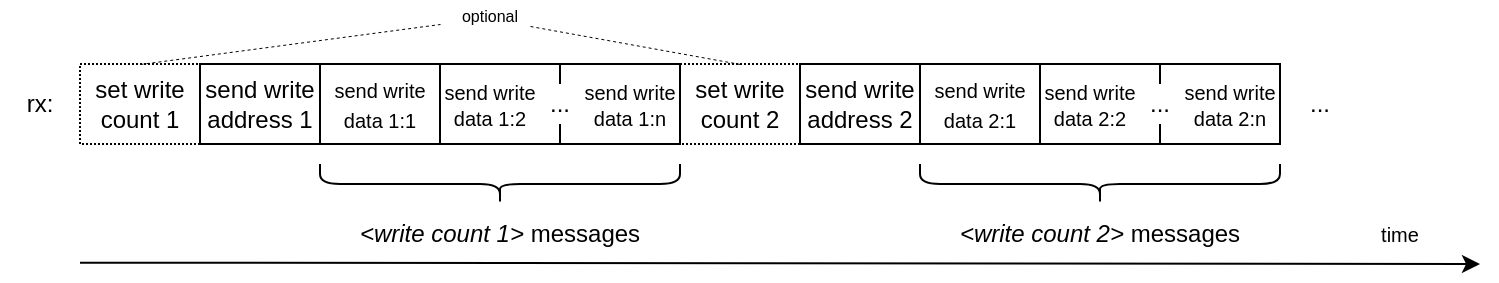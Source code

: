 <mxfile version="24.5.1" type="device">
  <diagram name="Page-1" id="VRQ-eqveoxbWvyRMkIMF">
    <mxGraphModel dx="733" dy="500" grid="1" gridSize="10" guides="1" tooltips="1" connect="1" arrows="1" fold="1" page="1" pageScale="1" pageWidth="827" pageHeight="1169" math="0" shadow="0">
      <root>
        <mxCell id="0" />
        <mxCell id="1" parent="0" />
        <mxCell id="KTuFexH3HzrLYxm0M4yM-2" value="rx:" style="text;html=1;align=center;verticalAlign=middle;whiteSpace=wrap;rounded=0;" vertex="1" parent="1">
          <mxGeometry x="40" y="520" width="40" height="40" as="geometry" />
        </mxCell>
        <mxCell id="KTuFexH3HzrLYxm0M4yM-3" value="" style="endArrow=classic;html=1;rounded=0;entryX=1;entryY=1;entryDx=0;entryDy=0;" edge="1" parent="1" target="KTuFexH3HzrLYxm0M4yM-4">
          <mxGeometry width="50" height="50" relative="1" as="geometry">
            <mxPoint x="80" y="619.33" as="sourcePoint" />
            <mxPoint x="800" y="620" as="targetPoint" />
          </mxGeometry>
        </mxCell>
        <mxCell id="KTuFexH3HzrLYxm0M4yM-4" value="&lt;font style=&quot;font-size: 10px;&quot;&gt;time&lt;/font&gt;" style="text;html=1;align=center;verticalAlign=middle;whiteSpace=wrap;rounded=0;" vertex="1" parent="1">
          <mxGeometry x="700" y="590" width="80" height="30" as="geometry" />
        </mxCell>
        <mxCell id="KTuFexH3HzrLYxm0M4yM-5" value="set write&lt;div&gt;count 1&lt;/div&gt;" style="rounded=0;whiteSpace=wrap;html=1;dashed=1;dashPattern=1 1;" vertex="1" parent="1">
          <mxGeometry x="80" y="520" width="60" height="40" as="geometry" />
        </mxCell>
        <mxCell id="KTuFexH3HzrLYxm0M4yM-6" value="send write address 1" style="rounded=0;whiteSpace=wrap;html=1;" vertex="1" parent="1">
          <mxGeometry x="140" y="520" width="60" height="40" as="geometry" />
        </mxCell>
        <mxCell id="KTuFexH3HzrLYxm0M4yM-7" value="&lt;font style=&quot;font-size: 10px;&quot;&gt;send write data 1:1&lt;/font&gt;" style="rounded=0;whiteSpace=wrap;html=1;" vertex="1" parent="1">
          <mxGeometry x="200" y="520" width="60" height="40" as="geometry" />
        </mxCell>
        <mxCell id="KTuFexH3HzrLYxm0M4yM-11" value="set write&lt;div&gt;count 2&lt;/div&gt;" style="rounded=0;whiteSpace=wrap;html=1;dashed=1;dashPattern=1 1;" vertex="1" parent="1">
          <mxGeometry x="380" y="520" width="60" height="40" as="geometry" />
        </mxCell>
        <mxCell id="KTuFexH3HzrLYxm0M4yM-12" value="send write address 2" style="rounded=0;whiteSpace=wrap;html=1;" vertex="1" parent="1">
          <mxGeometry x="440" y="520" width="60" height="40" as="geometry" />
        </mxCell>
        <mxCell id="KTuFexH3HzrLYxm0M4yM-13" value="&lt;font style=&quot;font-size: 10px;&quot;&gt;send write data 2:1&lt;/font&gt;" style="rounded=0;whiteSpace=wrap;html=1;" vertex="1" parent="1">
          <mxGeometry x="500" y="520" width="60" height="40" as="geometry" />
        </mxCell>
        <mxCell id="KTuFexH3HzrLYxm0M4yM-17" value="" style="shape=curlyBracket;whiteSpace=wrap;html=1;rounded=1;labelPosition=left;verticalLabelPosition=middle;align=right;verticalAlign=middle;rotation=-90;" vertex="1" parent="1">
          <mxGeometry x="280" y="490" width="20" height="180" as="geometry" />
        </mxCell>
        <mxCell id="KTuFexH3HzrLYxm0M4yM-18" value="&lt;i&gt;&amp;lt;write count 1&amp;gt;&lt;/i&gt;&amp;nbsp;&lt;span style=&quot;background-color: initial;&quot;&gt;messages&lt;/span&gt;" style="text;html=1;align=center;verticalAlign=middle;whiteSpace=wrap;rounded=0;" vertex="1" parent="1">
          <mxGeometry x="210" y="590" width="160" height="30" as="geometry" />
        </mxCell>
        <mxCell id="KTuFexH3HzrLYxm0M4yM-19" value="" style="shape=curlyBracket;whiteSpace=wrap;html=1;rounded=1;labelPosition=left;verticalLabelPosition=middle;align=right;verticalAlign=middle;rotation=-90;" vertex="1" parent="1">
          <mxGeometry x="580" y="490" width="20" height="180" as="geometry" />
        </mxCell>
        <mxCell id="KTuFexH3HzrLYxm0M4yM-20" value="&lt;i&gt;&amp;lt;write count 2&amp;gt;&lt;/i&gt;&amp;nbsp;&lt;span style=&quot;background-color: initial;&quot;&gt;messages&lt;/span&gt;" style="text;html=1;align=center;verticalAlign=middle;whiteSpace=wrap;rounded=0;" vertex="1" parent="1">
          <mxGeometry x="510" y="590" width="160" height="30" as="geometry" />
        </mxCell>
        <mxCell id="KTuFexH3HzrLYxm0M4yM-21" value="..." style="text;html=1;align=center;verticalAlign=middle;whiteSpace=wrap;rounded=0;" vertex="1" parent="1">
          <mxGeometry x="690" y="520" width="20" height="40" as="geometry" />
        </mxCell>
        <mxCell id="KTuFexH3HzrLYxm0M4yM-22" value="&lt;font style=&quot;font-size: 8px;&quot;&gt;optional&lt;/font&gt;" style="text;html=1;align=center;verticalAlign=middle;whiteSpace=wrap;rounded=0;" vertex="1" parent="1">
          <mxGeometry x="270" y="490" width="30" height="10" as="geometry" />
        </mxCell>
        <mxCell id="KTuFexH3HzrLYxm0M4yM-23" value="" style="endArrow=none;html=1;rounded=0;strokeWidth=0.5;dashed=1;exitX=0.5;exitY=0;exitDx=0;exitDy=0;" edge="1" parent="1" source="KTuFexH3HzrLYxm0M4yM-5">
          <mxGeometry width="50" height="50" relative="1" as="geometry">
            <mxPoint x="170" y="510" as="sourcePoint" />
            <mxPoint x="260" y="500" as="targetPoint" />
          </mxGeometry>
        </mxCell>
        <mxCell id="KTuFexH3HzrLYxm0M4yM-24" value="" style="endArrow=none;html=1;rounded=0;strokeWidth=0.5;dashed=1;entryX=0.5;entryY=0;entryDx=0;entryDy=0;" edge="1" parent="1" target="KTuFexH3HzrLYxm0M4yM-11">
          <mxGeometry width="50" height="50" relative="1" as="geometry">
            <mxPoint x="305" y="501" as="sourcePoint" />
            <mxPoint x="370" y="510" as="targetPoint" />
          </mxGeometry>
        </mxCell>
        <mxCell id="KTuFexH3HzrLYxm0M4yM-25" value="" style="rounded=0;whiteSpace=wrap;html=1;" vertex="1" parent="1">
          <mxGeometry x="560" y="520" width="60" height="40" as="geometry" />
        </mxCell>
        <mxCell id="KTuFexH3HzrLYxm0M4yM-26" value="" style="rounded=0;whiteSpace=wrap;html=1;" vertex="1" parent="1">
          <mxGeometry x="620" y="520" width="60" height="40" as="geometry" />
        </mxCell>
        <mxCell id="KTuFexH3HzrLYxm0M4yM-27" value="&lt;font style=&quot;font-size: 10px;&quot;&gt;send write&lt;/font&gt;&lt;div style=&quot;font-size: 10px;&quot;&gt;&lt;font style=&quot;font-size: 10px;&quot;&gt;data 2:2&lt;/font&gt;&lt;/div&gt;" style="text;html=1;align=center;verticalAlign=middle;whiteSpace=wrap;rounded=0;" vertex="1" parent="1">
          <mxGeometry x="560" y="520" width="50" height="40" as="geometry" />
        </mxCell>
        <mxCell id="KTuFexH3HzrLYxm0M4yM-28" value="&lt;font style=&quot;font-size: 10px;&quot;&gt;send write&lt;/font&gt;&lt;div style=&quot;font-size: 10px;&quot;&gt;data 2:n&lt;/div&gt;" style="text;html=1;align=center;verticalAlign=middle;whiteSpace=wrap;rounded=0;" vertex="1" parent="1">
          <mxGeometry x="630" y="520" width="50" height="40" as="geometry" />
        </mxCell>
        <mxCell id="KTuFexH3HzrLYxm0M4yM-29" value="..." style="rounded=0;whiteSpace=wrap;html=1;strokeColor=none;" vertex="1" parent="1">
          <mxGeometry x="610" y="530" width="20" height="20" as="geometry" />
        </mxCell>
        <mxCell id="KTuFexH3HzrLYxm0M4yM-30" value="" style="rounded=0;whiteSpace=wrap;html=1;" vertex="1" parent="1">
          <mxGeometry x="260" y="520" width="60" height="40" as="geometry" />
        </mxCell>
        <mxCell id="KTuFexH3HzrLYxm0M4yM-31" value="" style="rounded=0;whiteSpace=wrap;html=1;" vertex="1" parent="1">
          <mxGeometry x="320" y="520" width="60" height="40" as="geometry" />
        </mxCell>
        <mxCell id="KTuFexH3HzrLYxm0M4yM-32" value="&lt;font style=&quot;font-size: 10px;&quot;&gt;send write&lt;/font&gt;&lt;div style=&quot;font-size: 10px;&quot;&gt;&lt;font style=&quot;font-size: 10px;&quot;&gt;data 1:2&lt;/font&gt;&lt;/div&gt;" style="text;html=1;align=center;verticalAlign=middle;whiteSpace=wrap;rounded=0;" vertex="1" parent="1">
          <mxGeometry x="260" y="520" width="50" height="40" as="geometry" />
        </mxCell>
        <mxCell id="KTuFexH3HzrLYxm0M4yM-33" value="&lt;font style=&quot;font-size: 10px;&quot;&gt;send write&lt;/font&gt;&lt;div style=&quot;font-size: 10px;&quot;&gt;data 1:n&lt;/div&gt;" style="text;html=1;align=center;verticalAlign=middle;whiteSpace=wrap;rounded=0;" vertex="1" parent="1">
          <mxGeometry x="330" y="520" width="50" height="40" as="geometry" />
        </mxCell>
        <mxCell id="KTuFexH3HzrLYxm0M4yM-34" value="..." style="rounded=0;whiteSpace=wrap;html=1;strokeColor=none;" vertex="1" parent="1">
          <mxGeometry x="310" y="530" width="20" height="20" as="geometry" />
        </mxCell>
      </root>
    </mxGraphModel>
  </diagram>
</mxfile>
